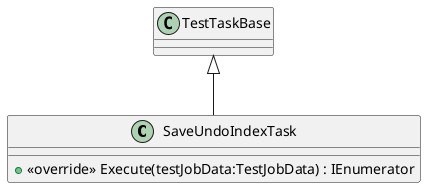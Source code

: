 @startuml
class SaveUndoIndexTask {
    + <<override>> Execute(testJobData:TestJobData) : IEnumerator
}
TestTaskBase <|-- SaveUndoIndexTask
@enduml
